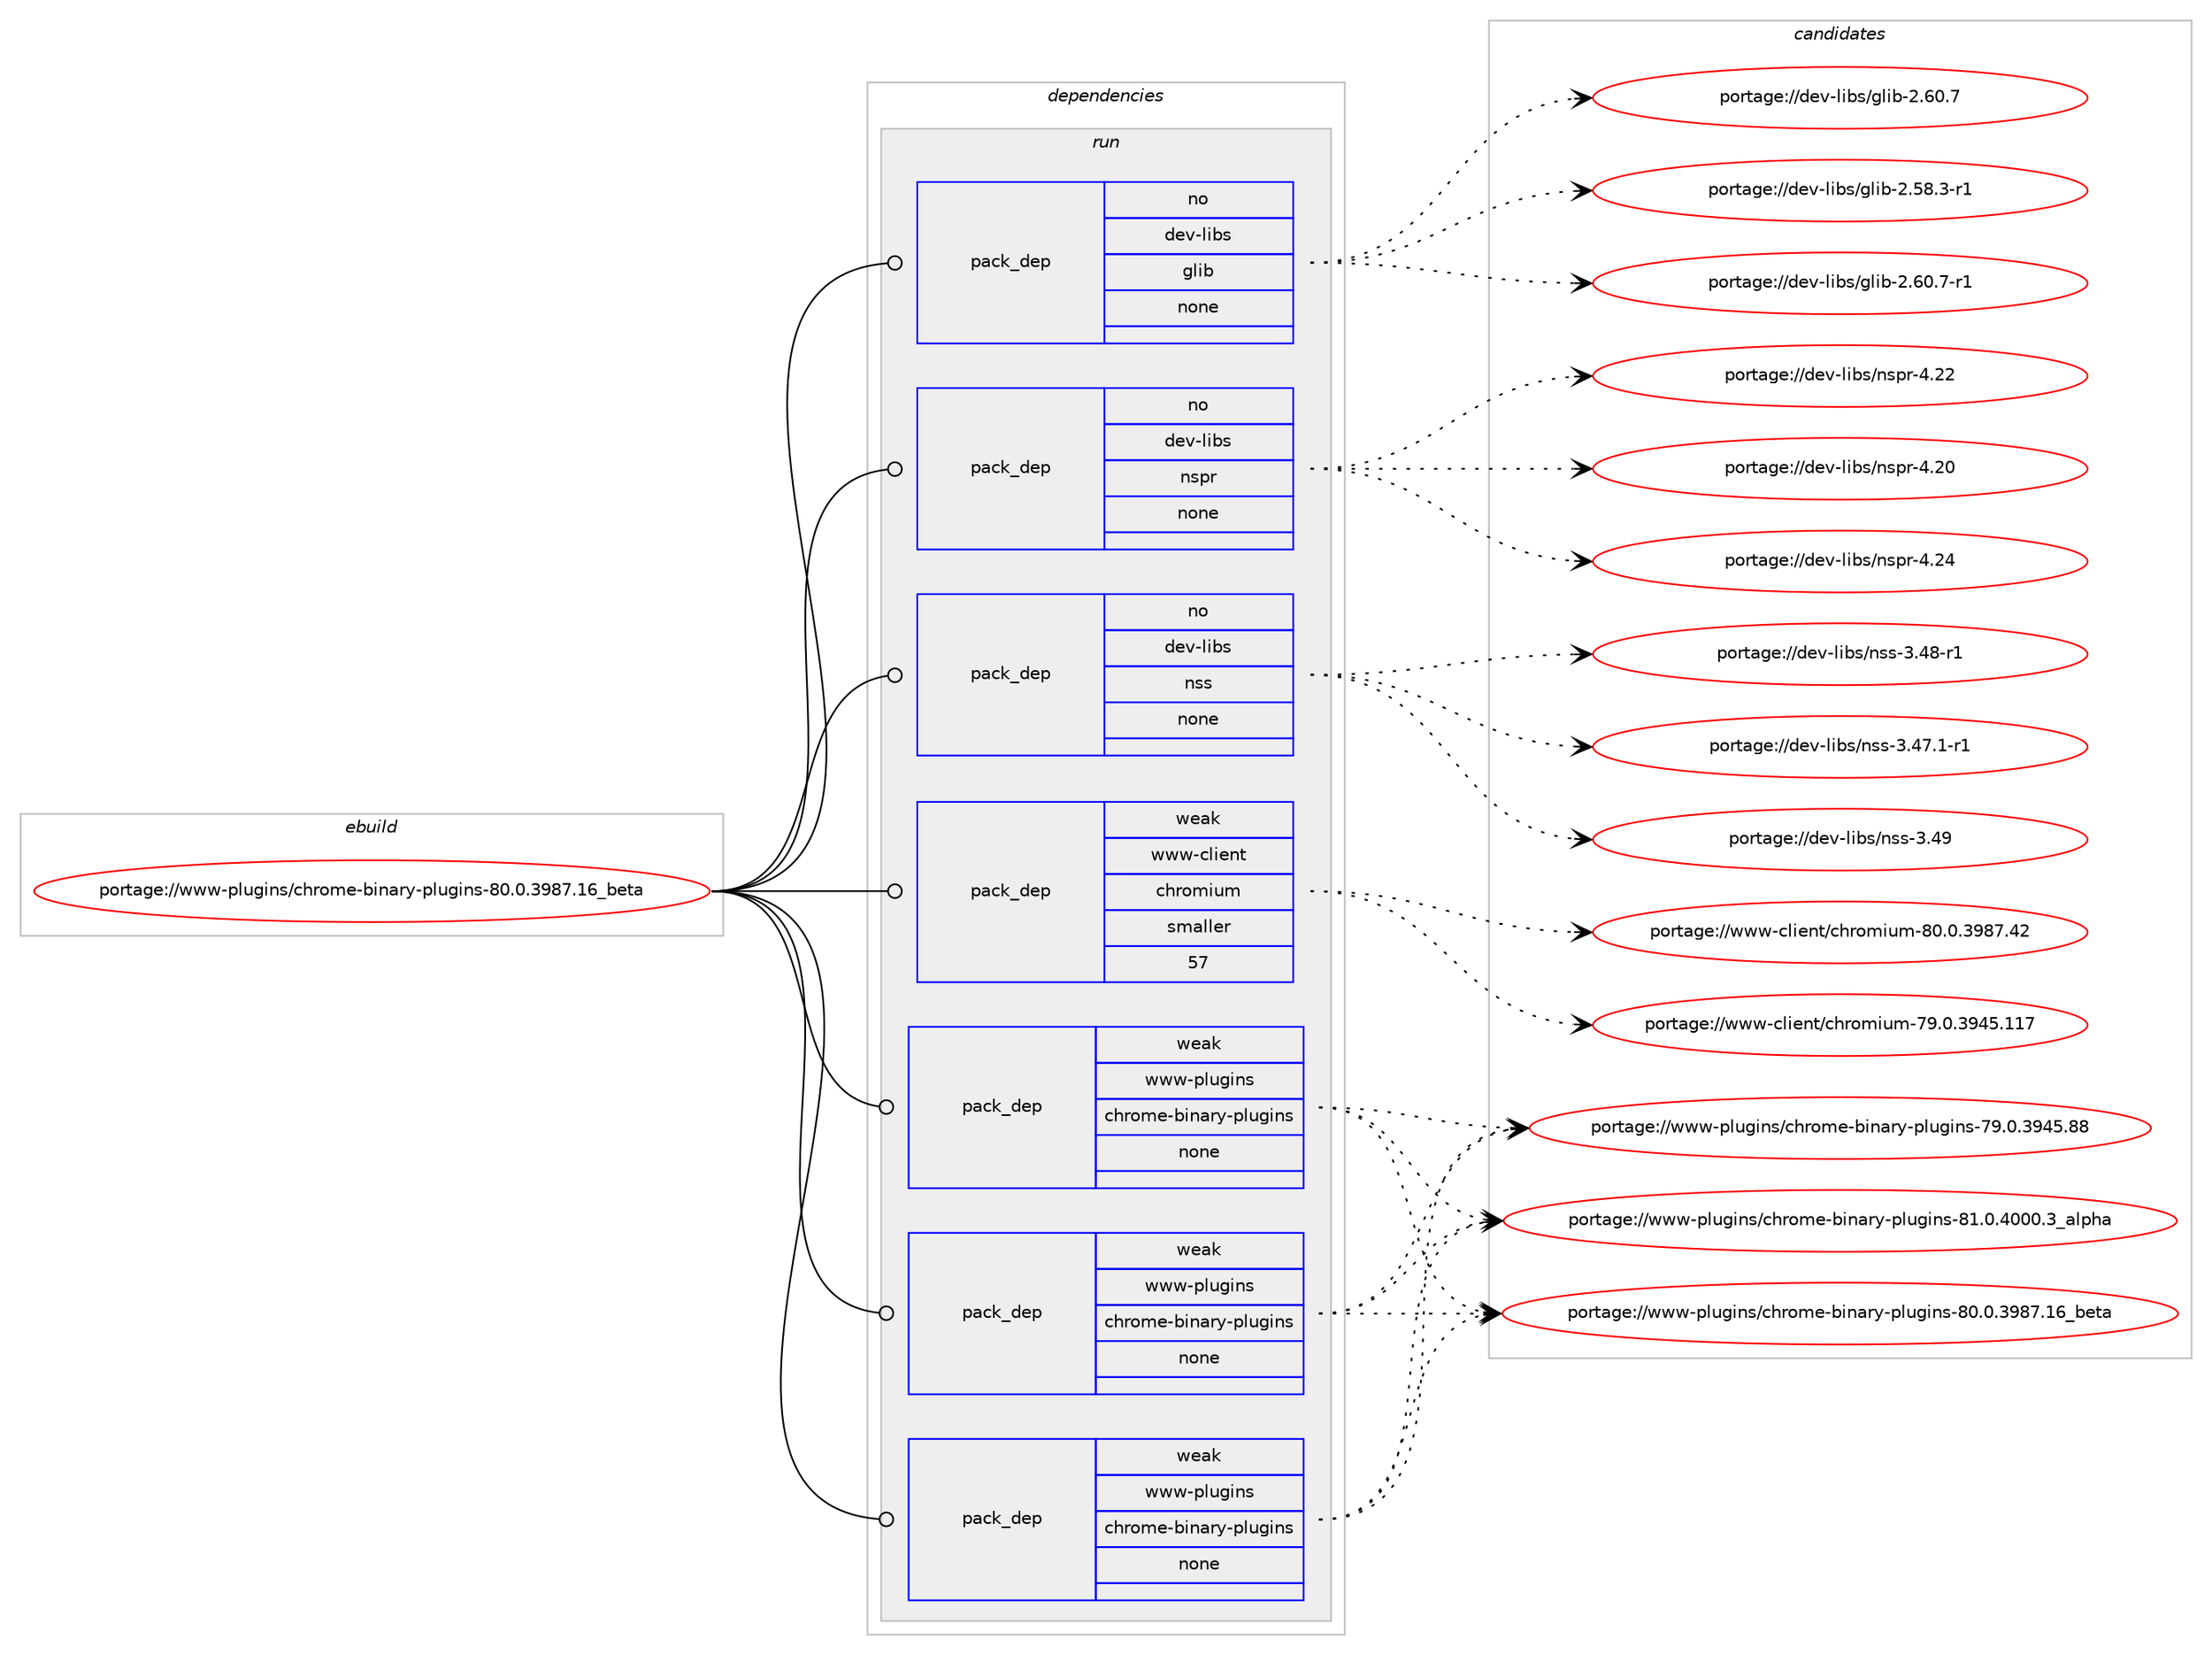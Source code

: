 digraph prolog {

# *************
# Graph options
# *************

newrank=true;
concentrate=true;
compound=true;
graph [rankdir=LR,fontname=Helvetica,fontsize=10,ranksep=1.5];#, ranksep=2.5, nodesep=0.2];
edge  [arrowhead=vee];
node  [fontname=Helvetica,fontsize=10];

# **********
# The ebuild
# **********

subgraph cluster_leftcol {
color=gray;
label=<<i>ebuild</i>>;
id [label="portage://www-plugins/chrome-binary-plugins-80.0.3987.16_beta", color=red, width=4, href="../www-plugins/chrome-binary-plugins-80.0.3987.16_beta.svg"];
}

# ****************
# The dependencies
# ****************

subgraph cluster_midcol {
color=gray;
label=<<i>dependencies</i>>;
subgraph cluster_compile {
fillcolor="#eeeeee";
style=filled;
label=<<i>compile</i>>;
}
subgraph cluster_compileandrun {
fillcolor="#eeeeee";
style=filled;
label=<<i>compile and run</i>>;
}
subgraph cluster_run {
fillcolor="#eeeeee";
style=filled;
label=<<i>run</i>>;
subgraph pack22973 {
dependency28315 [label=<<TABLE BORDER="0" CELLBORDER="1" CELLSPACING="0" CELLPADDING="4" WIDTH="220"><TR><TD ROWSPAN="6" CELLPADDING="30">pack_dep</TD></TR><TR><TD WIDTH="110">no</TD></TR><TR><TD>dev-libs</TD></TR><TR><TD>glib</TD></TR><TR><TD>none</TD></TR><TR><TD></TD></TR></TABLE>>, shape=none, color=blue];
}
id:e -> dependency28315:w [weight=20,style="solid",arrowhead="odot"];
subgraph pack22974 {
dependency28316 [label=<<TABLE BORDER="0" CELLBORDER="1" CELLSPACING="0" CELLPADDING="4" WIDTH="220"><TR><TD ROWSPAN="6" CELLPADDING="30">pack_dep</TD></TR><TR><TD WIDTH="110">no</TD></TR><TR><TD>dev-libs</TD></TR><TR><TD>nspr</TD></TR><TR><TD>none</TD></TR><TR><TD></TD></TR></TABLE>>, shape=none, color=blue];
}
id:e -> dependency28316:w [weight=20,style="solid",arrowhead="odot"];
subgraph pack22975 {
dependency28317 [label=<<TABLE BORDER="0" CELLBORDER="1" CELLSPACING="0" CELLPADDING="4" WIDTH="220"><TR><TD ROWSPAN="6" CELLPADDING="30">pack_dep</TD></TR><TR><TD WIDTH="110">no</TD></TR><TR><TD>dev-libs</TD></TR><TR><TD>nss</TD></TR><TR><TD>none</TD></TR><TR><TD></TD></TR></TABLE>>, shape=none, color=blue];
}
id:e -> dependency28317:w [weight=20,style="solid",arrowhead="odot"];
subgraph pack22976 {
dependency28318 [label=<<TABLE BORDER="0" CELLBORDER="1" CELLSPACING="0" CELLPADDING="4" WIDTH="220"><TR><TD ROWSPAN="6" CELLPADDING="30">pack_dep</TD></TR><TR><TD WIDTH="110">weak</TD></TR><TR><TD>www-client</TD></TR><TR><TD>chromium</TD></TR><TR><TD>smaller</TD></TR><TR><TD>57</TD></TR></TABLE>>, shape=none, color=blue];
}
id:e -> dependency28318:w [weight=20,style="solid",arrowhead="odot"];
subgraph pack22977 {
dependency28319 [label=<<TABLE BORDER="0" CELLBORDER="1" CELLSPACING="0" CELLPADDING="4" WIDTH="220"><TR><TD ROWSPAN="6" CELLPADDING="30">pack_dep</TD></TR><TR><TD WIDTH="110">weak</TD></TR><TR><TD>www-plugins</TD></TR><TR><TD>chrome-binary-plugins</TD></TR><TR><TD>none</TD></TR><TR><TD></TD></TR></TABLE>>, shape=none, color=blue];
}
id:e -> dependency28319:w [weight=20,style="solid",arrowhead="odot"];
subgraph pack22978 {
dependency28320 [label=<<TABLE BORDER="0" CELLBORDER="1" CELLSPACING="0" CELLPADDING="4" WIDTH="220"><TR><TD ROWSPAN="6" CELLPADDING="30">pack_dep</TD></TR><TR><TD WIDTH="110">weak</TD></TR><TR><TD>www-plugins</TD></TR><TR><TD>chrome-binary-plugins</TD></TR><TR><TD>none</TD></TR><TR><TD></TD></TR></TABLE>>, shape=none, color=blue];
}
id:e -> dependency28320:w [weight=20,style="solid",arrowhead="odot"];
subgraph pack22979 {
dependency28321 [label=<<TABLE BORDER="0" CELLBORDER="1" CELLSPACING="0" CELLPADDING="4" WIDTH="220"><TR><TD ROWSPAN="6" CELLPADDING="30">pack_dep</TD></TR><TR><TD WIDTH="110">weak</TD></TR><TR><TD>www-plugins</TD></TR><TR><TD>chrome-binary-plugins</TD></TR><TR><TD>none</TD></TR><TR><TD></TD></TR></TABLE>>, shape=none, color=blue];
}
id:e -> dependency28321:w [weight=20,style="solid",arrowhead="odot"];
}
}

# **************
# The candidates
# **************

subgraph cluster_choices {
rank=same;
color=gray;
label=<<i>candidates</i>>;

subgraph choice22973 {
color=black;
nodesep=1;
choice10010111845108105981154710310810598455046544846554511449 [label="portage://dev-libs/glib-2.60.7-r1", color=red, width=4,href="../dev-libs/glib-2.60.7-r1.svg"];
choice1001011184510810598115471031081059845504654484655 [label="portage://dev-libs/glib-2.60.7", color=red, width=4,href="../dev-libs/glib-2.60.7.svg"];
choice10010111845108105981154710310810598455046535646514511449 [label="portage://dev-libs/glib-2.58.3-r1", color=red, width=4,href="../dev-libs/glib-2.58.3-r1.svg"];
dependency28315:e -> choice10010111845108105981154710310810598455046544846554511449:w [style=dotted,weight="100"];
dependency28315:e -> choice1001011184510810598115471031081059845504654484655:w [style=dotted,weight="100"];
dependency28315:e -> choice10010111845108105981154710310810598455046535646514511449:w [style=dotted,weight="100"];
}
subgraph choice22974 {
color=black;
nodesep=1;
choice1001011184510810598115471101151121144552465052 [label="portage://dev-libs/nspr-4.24", color=red, width=4,href="../dev-libs/nspr-4.24.svg"];
choice1001011184510810598115471101151121144552465050 [label="portage://dev-libs/nspr-4.22", color=red, width=4,href="../dev-libs/nspr-4.22.svg"];
choice1001011184510810598115471101151121144552465048 [label="portage://dev-libs/nspr-4.20", color=red, width=4,href="../dev-libs/nspr-4.20.svg"];
dependency28316:e -> choice1001011184510810598115471101151121144552465052:w [style=dotted,weight="100"];
dependency28316:e -> choice1001011184510810598115471101151121144552465050:w [style=dotted,weight="100"];
dependency28316:e -> choice1001011184510810598115471101151121144552465048:w [style=dotted,weight="100"];
}
subgraph choice22975 {
color=black;
nodesep=1;
choice1001011184510810598115471101151154551465257 [label="portage://dev-libs/nss-3.49", color=red, width=4,href="../dev-libs/nss-3.49.svg"];
choice10010111845108105981154711011511545514652564511449 [label="portage://dev-libs/nss-3.48-r1", color=red, width=4,href="../dev-libs/nss-3.48-r1.svg"];
choice100101118451081059811547110115115455146525546494511449 [label="portage://dev-libs/nss-3.47.1-r1", color=red, width=4,href="../dev-libs/nss-3.47.1-r1.svg"];
dependency28317:e -> choice1001011184510810598115471101151154551465257:w [style=dotted,weight="100"];
dependency28317:e -> choice10010111845108105981154711011511545514652564511449:w [style=dotted,weight="100"];
dependency28317:e -> choice100101118451081059811547110115115455146525546494511449:w [style=dotted,weight="100"];
}
subgraph choice22976 {
color=black;
nodesep=1;
choice1191191194599108105101110116479910411411110910511710945564846484651575655465250 [label="portage://www-client/chromium-80.0.3987.42", color=red, width=4,href="../www-client/chromium-80.0.3987.42.svg"];
choice119119119459910810510111011647991041141111091051171094555574648465157525346494955 [label="portage://www-client/chromium-79.0.3945.117", color=red, width=4,href="../www-client/chromium-79.0.3945.117.svg"];
dependency28318:e -> choice1191191194599108105101110116479910411411110910511710945564846484651575655465250:w [style=dotted,weight="100"];
dependency28318:e -> choice119119119459910810510111011647991041141111091051171094555574648465157525346494955:w [style=dotted,weight="100"];
}
subgraph choice22977 {
color=black;
nodesep=1;
choice11911911945112108117103105110115479910411411110910145981051109711412145112108117103105110115455649464846524848484651959710811210497 [label="portage://www-plugins/chrome-binary-plugins-81.0.4000.3_alpha", color=red, width=4,href="../www-plugins/chrome-binary-plugins-81.0.4000.3_alpha.svg"];
choice1191191194511210811710310511011547991041141111091014598105110971141214511210811710310511011545564846484651575655464954959810111697 [label="portage://www-plugins/chrome-binary-plugins-80.0.3987.16_beta", color=red, width=4,href="../www-plugins/chrome-binary-plugins-80.0.3987.16_beta.svg"];
choice1191191194511210811710310511011547991041141111091014598105110971141214511210811710310511011545555746484651575253465656 [label="portage://www-plugins/chrome-binary-plugins-79.0.3945.88", color=red, width=4,href="../www-plugins/chrome-binary-plugins-79.0.3945.88.svg"];
dependency28319:e -> choice11911911945112108117103105110115479910411411110910145981051109711412145112108117103105110115455649464846524848484651959710811210497:w [style=dotted,weight="100"];
dependency28319:e -> choice1191191194511210811710310511011547991041141111091014598105110971141214511210811710310511011545564846484651575655464954959810111697:w [style=dotted,weight="100"];
dependency28319:e -> choice1191191194511210811710310511011547991041141111091014598105110971141214511210811710310511011545555746484651575253465656:w [style=dotted,weight="100"];
}
subgraph choice22978 {
color=black;
nodesep=1;
choice11911911945112108117103105110115479910411411110910145981051109711412145112108117103105110115455649464846524848484651959710811210497 [label="portage://www-plugins/chrome-binary-plugins-81.0.4000.3_alpha", color=red, width=4,href="../www-plugins/chrome-binary-plugins-81.0.4000.3_alpha.svg"];
choice1191191194511210811710310511011547991041141111091014598105110971141214511210811710310511011545564846484651575655464954959810111697 [label="portage://www-plugins/chrome-binary-plugins-80.0.3987.16_beta", color=red, width=4,href="../www-plugins/chrome-binary-plugins-80.0.3987.16_beta.svg"];
choice1191191194511210811710310511011547991041141111091014598105110971141214511210811710310511011545555746484651575253465656 [label="portage://www-plugins/chrome-binary-plugins-79.0.3945.88", color=red, width=4,href="../www-plugins/chrome-binary-plugins-79.0.3945.88.svg"];
dependency28320:e -> choice11911911945112108117103105110115479910411411110910145981051109711412145112108117103105110115455649464846524848484651959710811210497:w [style=dotted,weight="100"];
dependency28320:e -> choice1191191194511210811710310511011547991041141111091014598105110971141214511210811710310511011545564846484651575655464954959810111697:w [style=dotted,weight="100"];
dependency28320:e -> choice1191191194511210811710310511011547991041141111091014598105110971141214511210811710310511011545555746484651575253465656:w [style=dotted,weight="100"];
}
subgraph choice22979 {
color=black;
nodesep=1;
choice11911911945112108117103105110115479910411411110910145981051109711412145112108117103105110115455649464846524848484651959710811210497 [label="portage://www-plugins/chrome-binary-plugins-81.0.4000.3_alpha", color=red, width=4,href="../www-plugins/chrome-binary-plugins-81.0.4000.3_alpha.svg"];
choice1191191194511210811710310511011547991041141111091014598105110971141214511210811710310511011545564846484651575655464954959810111697 [label="portage://www-plugins/chrome-binary-plugins-80.0.3987.16_beta", color=red, width=4,href="../www-plugins/chrome-binary-plugins-80.0.3987.16_beta.svg"];
choice1191191194511210811710310511011547991041141111091014598105110971141214511210811710310511011545555746484651575253465656 [label="portage://www-plugins/chrome-binary-plugins-79.0.3945.88", color=red, width=4,href="../www-plugins/chrome-binary-plugins-79.0.3945.88.svg"];
dependency28321:e -> choice11911911945112108117103105110115479910411411110910145981051109711412145112108117103105110115455649464846524848484651959710811210497:w [style=dotted,weight="100"];
dependency28321:e -> choice1191191194511210811710310511011547991041141111091014598105110971141214511210811710310511011545564846484651575655464954959810111697:w [style=dotted,weight="100"];
dependency28321:e -> choice1191191194511210811710310511011547991041141111091014598105110971141214511210811710310511011545555746484651575253465656:w [style=dotted,weight="100"];
}
}

}
